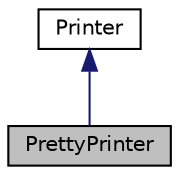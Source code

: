 digraph "PrettyPrinter"
{
 // LATEX_PDF_SIZE
  edge [fontname="Helvetica",fontsize="10",labelfontname="Helvetica",labelfontsize="10"];
  node [fontname="Helvetica",fontsize="10",shape=record];
  Node1 [label="PrettyPrinter",height=0.2,width=0.4,color="black", fillcolor="grey75", style="filled", fontcolor="black",tooltip="Implementation of a Printer that produces human readable output."];
  Node2 -> Node1 [dir="back",color="midnightblue",fontsize="10",style="solid",fontname="Helvetica"];
  Node2 [label="Printer",height=0.2,width=0.4,color="black", fillcolor="white", style="filled",URL="$classarm__compute_1_1test_1_1framework_1_1_printer.xhtml",tooltip="Abstract printer class used by the Framework to present output."];
}
